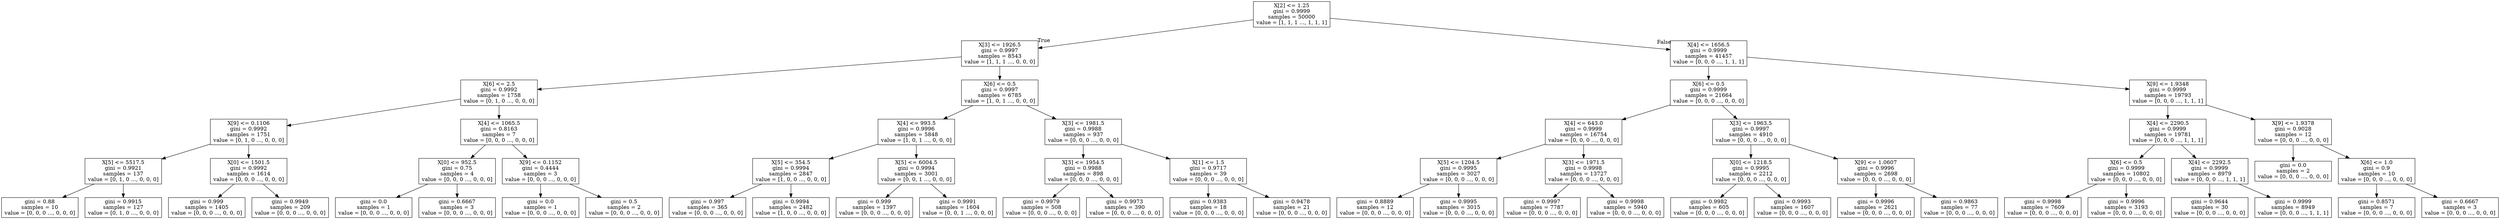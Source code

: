 digraph Tree {
node [shape=box] ;
0 [label="X[2] <= 1.25\ngini = 0.9999\nsamples = 50000\nvalue = [1, 1, 1 ..., 1, 1, 1]"] ;
1 [label="X[3] <= 1926.5\ngini = 0.9997\nsamples = 8543\nvalue = [1, 1, 1 ..., 0, 0, 0]"] ;
0 -> 1 [labeldistance=2.5, labelangle=45, headlabel="True"] ;
2 [label="X[6] <= 2.5\ngini = 0.9992\nsamples = 1758\nvalue = [0, 1, 0 ..., 0, 0, 0]"] ;
1 -> 2 ;
3 [label="X[9] <= 0.1106\ngini = 0.9992\nsamples = 1751\nvalue = [0, 1, 0 ..., 0, 0, 0]"] ;
2 -> 3 ;
4 [label="X[5] <= 5517.5\ngini = 0.9921\nsamples = 137\nvalue = [0, 1, 0 ..., 0, 0, 0]"] ;
3 -> 4 ;
5 [label="gini = 0.88\nsamples = 10\nvalue = [0, 0, 0 ..., 0, 0, 0]"] ;
4 -> 5 ;
6 [label="gini = 0.9915\nsamples = 127\nvalue = [0, 1, 0 ..., 0, 0, 0]"] ;
4 -> 6 ;
7 [label="X[0] <= 1501.5\ngini = 0.9992\nsamples = 1614\nvalue = [0, 0, 0 ..., 0, 0, 0]"] ;
3 -> 7 ;
8 [label="gini = 0.999\nsamples = 1405\nvalue = [0, 0, 0 ..., 0, 0, 0]"] ;
7 -> 8 ;
9 [label="gini = 0.9949\nsamples = 209\nvalue = [0, 0, 0 ..., 0, 0, 0]"] ;
7 -> 9 ;
10 [label="X[4] <= 1065.5\ngini = 0.8163\nsamples = 7\nvalue = [0, 0, 0 ..., 0, 0, 0]"] ;
2 -> 10 ;
11 [label="X[0] <= 952.5\ngini = 0.75\nsamples = 4\nvalue = [0, 0, 0 ..., 0, 0, 0]"] ;
10 -> 11 ;
12 [label="gini = 0.0\nsamples = 1\nvalue = [0, 0, 0 ..., 0, 0, 0]"] ;
11 -> 12 ;
13 [label="gini = 0.6667\nsamples = 3\nvalue = [0, 0, 0 ..., 0, 0, 0]"] ;
11 -> 13 ;
14 [label="X[9] <= 0.1152\ngini = 0.4444\nsamples = 3\nvalue = [0, 0, 0 ..., 0, 0, 0]"] ;
10 -> 14 ;
15 [label="gini = 0.0\nsamples = 1\nvalue = [0, 0, 0 ..., 0, 0, 0]"] ;
14 -> 15 ;
16 [label="gini = 0.5\nsamples = 2\nvalue = [0, 0, 0 ..., 0, 0, 0]"] ;
14 -> 16 ;
17 [label="X[6] <= 0.5\ngini = 0.9997\nsamples = 6785\nvalue = [1, 0, 1 ..., 0, 0, 0]"] ;
1 -> 17 ;
18 [label="X[4] <= 993.5\ngini = 0.9996\nsamples = 5848\nvalue = [1, 0, 1 ..., 0, 0, 0]"] ;
17 -> 18 ;
19 [label="X[5] <= 354.5\ngini = 0.9994\nsamples = 2847\nvalue = [1, 0, 0 ..., 0, 0, 0]"] ;
18 -> 19 ;
20 [label="gini = 0.997\nsamples = 365\nvalue = [0, 0, 0 ..., 0, 0, 0]"] ;
19 -> 20 ;
21 [label="gini = 0.9994\nsamples = 2482\nvalue = [1, 0, 0 ..., 0, 0, 0]"] ;
19 -> 21 ;
22 [label="X[5] <= 6004.5\ngini = 0.9994\nsamples = 3001\nvalue = [0, 0, 1 ..., 0, 0, 0]"] ;
18 -> 22 ;
23 [label="gini = 0.999\nsamples = 1397\nvalue = [0, 0, 0 ..., 0, 0, 0]"] ;
22 -> 23 ;
24 [label="gini = 0.9991\nsamples = 1604\nvalue = [0, 0, 1 ..., 0, 0, 0]"] ;
22 -> 24 ;
25 [label="X[3] <= 1981.5\ngini = 0.9988\nsamples = 937\nvalue = [0, 0, 0 ..., 0, 0, 0]"] ;
17 -> 25 ;
26 [label="X[3] <= 1954.5\ngini = 0.9988\nsamples = 898\nvalue = [0, 0, 0 ..., 0, 0, 0]"] ;
25 -> 26 ;
27 [label="gini = 0.9979\nsamples = 508\nvalue = [0, 0, 0 ..., 0, 0, 0]"] ;
26 -> 27 ;
28 [label="gini = 0.9973\nsamples = 390\nvalue = [0, 0, 0 ..., 0, 0, 0]"] ;
26 -> 28 ;
29 [label="X[1] <= 1.5\ngini = 0.9717\nsamples = 39\nvalue = [0, 0, 0 ..., 0, 0, 0]"] ;
25 -> 29 ;
30 [label="gini = 0.9383\nsamples = 18\nvalue = [0, 0, 0 ..., 0, 0, 0]"] ;
29 -> 30 ;
31 [label="gini = 0.9478\nsamples = 21\nvalue = [0, 0, 0 ..., 0, 0, 0]"] ;
29 -> 31 ;
32 [label="X[4] <= 1656.5\ngini = 0.9999\nsamples = 41457\nvalue = [0, 0, 0 ..., 1, 1, 1]"] ;
0 -> 32 [labeldistance=2.5, labelangle=-45, headlabel="False"] ;
33 [label="X[6] <= 0.5\ngini = 0.9999\nsamples = 21664\nvalue = [0, 0, 0 ..., 0, 0, 0]"] ;
32 -> 33 ;
34 [label="X[4] <= 643.0\ngini = 0.9999\nsamples = 16754\nvalue = [0, 0, 0 ..., 0, 0, 0]"] ;
33 -> 34 ;
35 [label="X[5] <= 1204.5\ngini = 0.9995\nsamples = 3027\nvalue = [0, 0, 0 ..., 0, 0, 0]"] ;
34 -> 35 ;
36 [label="gini = 0.8889\nsamples = 12\nvalue = [0, 0, 0 ..., 0, 0, 0]"] ;
35 -> 36 ;
37 [label="gini = 0.9995\nsamples = 3015\nvalue = [0, 0, 0 ..., 0, 0, 0]"] ;
35 -> 37 ;
38 [label="X[3] <= 1971.5\ngini = 0.9998\nsamples = 13727\nvalue = [0, 0, 0 ..., 0, 0, 0]"] ;
34 -> 38 ;
39 [label="gini = 0.9997\nsamples = 7787\nvalue = [0, 0, 0 ..., 0, 0, 0]"] ;
38 -> 39 ;
40 [label="gini = 0.9998\nsamples = 5940\nvalue = [0, 0, 0 ..., 0, 0, 0]"] ;
38 -> 40 ;
41 [label="X[3] <= 1963.5\ngini = 0.9997\nsamples = 4910\nvalue = [0, 0, 0 ..., 0, 0, 0]"] ;
33 -> 41 ;
42 [label="X[0] <= 1218.5\ngini = 0.9995\nsamples = 2212\nvalue = [0, 0, 0 ..., 0, 0, 0]"] ;
41 -> 42 ;
43 [label="gini = 0.9982\nsamples = 605\nvalue = [0, 0, 0 ..., 0, 0, 0]"] ;
42 -> 43 ;
44 [label="gini = 0.9993\nsamples = 1607\nvalue = [0, 0, 0 ..., 0, 0, 0]"] ;
42 -> 44 ;
45 [label="X[9] <= 1.0607\ngini = 0.9996\nsamples = 2698\nvalue = [0, 0, 0 ..., 0, 0, 0]"] ;
41 -> 45 ;
46 [label="gini = 0.9996\nsamples = 2621\nvalue = [0, 0, 0 ..., 0, 0, 0]"] ;
45 -> 46 ;
47 [label="gini = 0.9863\nsamples = 77\nvalue = [0, 0, 0 ..., 0, 0, 0]"] ;
45 -> 47 ;
48 [label="X[9] <= 1.9348\ngini = 0.9999\nsamples = 19793\nvalue = [0, 0, 0 ..., 1, 1, 1]"] ;
32 -> 48 ;
49 [label="X[4] <= 2290.5\ngini = 0.9999\nsamples = 19781\nvalue = [0, 0, 0 ..., 1, 1, 1]"] ;
48 -> 49 ;
50 [label="X[6] <= 0.5\ngini = 0.9999\nsamples = 10802\nvalue = [0, 0, 0 ..., 0, 0, 0]"] ;
49 -> 50 ;
51 [label="gini = 0.9998\nsamples = 7609\nvalue = [0, 0, 0 ..., 0, 0, 0]"] ;
50 -> 51 ;
52 [label="gini = 0.9996\nsamples = 3193\nvalue = [0, 0, 0 ..., 0, 0, 0]"] ;
50 -> 52 ;
53 [label="X[4] <= 2292.5\ngini = 0.9999\nsamples = 8979\nvalue = [0, 0, 0 ..., 1, 1, 1]"] ;
49 -> 53 ;
54 [label="gini = 0.9644\nsamples = 30\nvalue = [0, 0, 0 ..., 0, 0, 0]"] ;
53 -> 54 ;
55 [label="gini = 0.9999\nsamples = 8949\nvalue = [0, 0, 0 ..., 1, 1, 1]"] ;
53 -> 55 ;
56 [label="X[9] <= 1.9378\ngini = 0.9028\nsamples = 12\nvalue = [0, 0, 0 ..., 0, 0, 0]"] ;
48 -> 56 ;
57 [label="gini = 0.0\nsamples = 2\nvalue = [0, 0, 0 ..., 0, 0, 0]"] ;
56 -> 57 ;
58 [label="X[6] <= 1.0\ngini = 0.9\nsamples = 10\nvalue = [0, 0, 0 ..., 0, 0, 0]"] ;
56 -> 58 ;
59 [label="gini = 0.8571\nsamples = 7\nvalue = [0, 0, 0 ..., 0, 0, 0]"] ;
58 -> 59 ;
60 [label="gini = 0.6667\nsamples = 3\nvalue = [0, 0, 0 ..., 0, 0, 0]"] ;
58 -> 60 ;
}